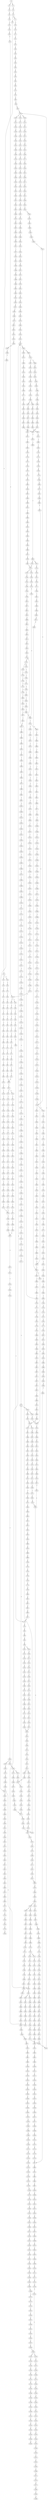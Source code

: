 strict digraph  {
	S0 -> S1 [ label = T ];
	S0 -> S2 [ label = C ];
	S1 -> S3 [ label = G ];
	S2 -> S4 [ label = G ];
	S3 -> S5 [ label = G ];
	S4 -> S6 [ label = C ];
	S5 -> S7 [ label = A ];
	S5 -> S8 [ label = C ];
	S6 -> S9 [ label = A ];
	S7 -> S10 [ label = G ];
	S8 -> S11 [ label = G ];
	S9 -> S12 [ label = G ];
	S10 -> S13 [ label = A ];
	S11 -> S14 [ label = T ];
	S11 -> S15 [ label = C ];
	S12 -> S16 [ label = C ];
	S13 -> S17 [ label = C ];
	S14 -> S18 [ label = C ];
	S15 -> S19 [ label = C ];
	S16 -> S20 [ label = C ];
	S17 -> S21 [ label = C ];
	S18 -> S22 [ label = C ];
	S19 -> S23 [ label = C ];
	S20 -> S24 [ label = G ];
	S21 -> S25 [ label = C ];
	S22 -> S26 [ label = C ];
	S23 -> S27 [ label = C ];
	S24 -> S28 [ label = G ];
	S25 -> S29 [ label = C ];
	S26 -> S30 [ label = C ];
	S27 -> S31 [ label = C ];
	S28 -> S32 [ label = C ];
	S28 -> S33 [ label = T ];
	S29 -> S34 [ label = C ];
	S30 -> S35 [ label = A ];
	S31 -> S36 [ label = A ];
	S32 -> S37 [ label = A ];
	S33 -> S38 [ label = G ];
	S34 -> S39 [ label = C ];
	S35 -> S40 [ label = C ];
	S36 -> S41 [ label = C ];
	S37 -> S42 [ label = C ];
	S38 -> S43 [ label = G ];
	S39 -> S44 [ label = T ];
	S40 -> S45 [ label = T ];
	S41 -> S46 [ label = T ];
	S42 -> S47 [ label = T ];
	S43 -> S48 [ label = A ];
	S44 -> S49 [ label = T ];
	S45 -> S50 [ label = T ];
	S46 -> S51 [ label = T ];
	S47 -> S52 [ label = T ];
	S48 -> S53 [ label = A ];
	S49 -> S54 [ label = C ];
	S50 -> S55 [ label = G ];
	S51 -> S56 [ label = T ];
	S52 -> S57 [ label = C ];
	S53 -> S58 [ label = G ];
	S54 -> S59 [ label = A ];
	S55 -> S60 [ label = A ];
	S56 -> S61 [ label = A ];
	S57 -> S62 [ label = A ];
	S58 -> S63 [ label = A ];
	S59 -> S64 [ label = G ];
	S60 -> S65 [ label = G ];
	S61 -> S66 [ label = G ];
	S62 -> S67 [ label = G ];
	S63 -> S68 [ label = A ];
	S64 -> S69 [ label = A ];
	S65 -> S70 [ label = C ];
	S66 -> S71 [ label = C ];
	S67 -> S72 [ label = C ];
	S68 -> S73 [ label = C ];
	S69 -> S74 [ label = G ];
	S70 -> S75 [ label = C ];
	S71 -> S76 [ label = C ];
	S72 -> S77 [ label = C ];
	S73 -> S78 [ label = G ];
	S74 -> S79 [ label = G ];
	S75 -> S80 [ label = G ];
	S76 -> S81 [ label = G ];
	S77 -> S82 [ label = G ];
	S78 -> S83 [ label = G ];
	S79 -> S84 [ label = T ];
	S80 -> S85 [ label = C ];
	S81 -> S86 [ label = T ];
	S82 -> S87 [ label = C ];
	S83 -> S88 [ label = C ];
	S84 -> S89 [ label = C ];
	S85 -> S90 [ label = C ];
	S86 -> S91 [ label = C ];
	S87 -> S92 [ label = C ];
	S88 -> S93 [ label = A ];
	S89 -> S94 [ label = C ];
	S90 -> S95 [ label = C ];
	S91 -> S96 [ label = C ];
	S92 -> S97 [ label = C ];
	S93 -> S98 [ label = C ];
	S94 -> S99 [ label = C ];
	S95 -> S100 [ label = C ];
	S96 -> S101 [ label = C ];
	S97 -> S100 [ label = C ];
	S98 -> S102 [ label = C ];
	S98 -> S103 [ label = T ];
	S99 -> S104 [ label = T ];
	S99 -> S105 [ label = A ];
	S99 -> S106 [ label = G ];
	S100 -> S107 [ label = T ];
	S101 -> S108 [ label = A ];
	S102 -> S109 [ label = G ];
	S103 -> S110 [ label = G ];
	S104 -> S111 [ label = T ];
	S105 -> S112 [ label = G ];
	S106 -> S113 [ label = G ];
	S107 -> S114 [ label = T ];
	S107 -> S115 [ label = C ];
	S108 -> S116 [ label = C ];
	S109 -> S117 [ label = G ];
	S110 -> S118 [ label = G ];
	S111 -> S119 [ label = C ];
	S112 -> S120 [ label = A ];
	S113 -> S121 [ label = A ];
	S114 -> S122 [ label = C ];
	S115 -> S123 [ label = C ];
	S116 -> S124 [ label = C ];
	S117 -> S125 [ label = G ];
	S118 -> S126 [ label = G ];
	S119 -> S127 [ label = T ];
	S120 -> S128 [ label = G ];
	S121 -> S129 [ label = G ];
	S122 -> S130 [ label = A ];
	S123 -> S131 [ label = A ];
	S124 -> S132 [ label = A ];
	S125 -> S133 [ label = A ];
	S126 -> S134 [ label = A ];
	S127 -> S135 [ label = C ];
	S128 -> S136 [ label = C ];
	S129 -> S137 [ label = G ];
	S130 -> S138 [ label = C ];
	S131 -> S139 [ label = C ];
	S132 -> S140 [ label = C ];
	S133 -> S141 [ label = A ];
	S134 -> S142 [ label = A ];
	S135 -> S143 [ label = G ];
	S136 -> S144 [ label = C ];
	S137 -> S145 [ label = C ];
	S138 -> S146 [ label = G ];
	S139 -> S147 [ label = C ];
	S140 -> S148 [ label = C ];
	S141 -> S149 [ label = T ];
	S142 -> S150 [ label = C ];
	S143 -> S151 [ label = T ];
	S144 -> S152 [ label = A ];
	S145 -> S153 [ label = G ];
	S146 -> S154 [ label = C ];
	S147 -> S155 [ label = C ];
	S148 -> S156 [ label = G ];
	S149 -> S157 [ label = T ];
	S150 -> S158 [ label = T ];
	S151 -> S159 [ label = A ];
	S152 -> S160 [ label = C ];
	S153 -> S161 [ label = T ];
	S154 -> S162 [ label = T ];
	S155 -> S163 [ label = G ];
	S156 -> S164 [ label = A ];
	S157 -> S165 [ label = G ];
	S158 -> S166 [ label = G ];
	S159 -> S167 [ label = C ];
	S160 -> S168 [ label = G ];
	S161 -> S169 [ label = G ];
	S162 -> S170 [ label = C ];
	S163 -> S171 [ label = C ];
	S164 -> S172 [ label = T ];
	S165 -> S173 [ label = A ];
	S166 -> S174 [ label = G ];
	S167 -> S175 [ label = G ];
	S168 -> S176 [ label = G ];
	S169 -> S177 [ label = G ];
	S170 -> S178 [ label = C ];
	S171 -> S179 [ label = C ];
	S172 -> S180 [ label = C ];
	S173 -> S181 [ label = A ];
	S174 -> S182 [ label = A ];
	S175 -> S183 [ label = G ];
	S176 -> S184 [ label = T ];
	S177 -> S185 [ label = T ];
	S178 -> S186 [ label = G ];
	S179 -> S187 [ label = G ];
	S180 -> S188 [ label = G ];
	S181 -> S189 [ label = C ];
	S182 -> S190 [ label = C ];
	S183 -> S191 [ label = C ];
	S184 -> S192 [ label = T ];
	S185 -> S193 [ label = A ];
	S186 -> S194 [ label = G ];
	S187 -> S195 [ label = G ];
	S188 -> S196 [ label = G ];
	S189 -> S197 [ label = C ];
	S190 -> S198 [ label = C ];
	S191 -> S199 [ label = T ];
	S192 -> S200 [ label = A ];
	S193 -> S201 [ label = T ];
	S194 -> S202 [ label = T ];
	S195 -> S203 [ label = T ];
	S196 -> S204 [ label = T ];
	S197 -> S205 [ label = C ];
	S198 -> S206 [ label = C ];
	S199 -> S207 [ label = A ];
	S200 -> S208 [ label = C ];
	S201 -> S209 [ label = G ];
	S202 -> S210 [ label = T ];
	S203 -> S211 [ label = C ];
	S204 -> S212 [ label = T ];
	S205 -> S213 [ label = G ];
	S206 -> S214 [ label = G ];
	S207 -> S215 [ label = C ];
	S208 -> S216 [ label = T ];
	S209 -> S217 [ label = A ];
	S210 -> S218 [ label = G ];
	S211 -> S219 [ label = C ];
	S212 -> S220 [ label = C ];
	S213 -> S221 [ label = T ];
	S214 -> S222 [ label = T ];
	S215 -> S223 [ label = T ];
	S216 -> S224 [ label = G ];
	S217 -> S225 [ label = G ];
	S218 -> S226 [ label = C ];
	S219 -> S227 [ label = C ];
	S220 -> S228 [ label = C ];
	S221 -> S229 [ label = C ];
	S222 -> S230 [ label = C ];
	S223 -> S231 [ label = G ];
	S224 -> S232 [ label = C ];
	S225 -> S233 [ label = C ];
	S226 -> S234 [ label = A ];
	S227 -> S235 [ label = A ];
	S228 -> S236 [ label = A ];
	S229 -> S237 [ label = T ];
	S230 -> S238 [ label = T ];
	S231 -> S239 [ label = G ];
	S232 -> S240 [ label = A ];
	S233 -> S241 [ label = G ];
	S234 -> S242 [ label = C ];
	S235 -> S243 [ label = G ];
	S236 -> S244 [ label = G ];
	S237 -> S245 [ label = C ];
	S238 -> S245 [ label = C ];
	S239 -> S246 [ label = T ];
	S240 -> S247 [ label = G ];
	S241 -> S248 [ label = G ];
	S242 -> S249 [ label = T ];
	S243 -> S250 [ label = T ];
	S244 -> S251 [ label = T ];
	S245 -> S252 [ label = G ];
	S246 -> S253 [ label = G ];
	S247 -> S254 [ label = A ];
	S248 -> S255 [ label = T ];
	S249 -> S256 [ label = G ];
	S250 -> S257 [ label = G ];
	S251 -> S258 [ label = G ];
	S252 -> S259 [ label = G ];
	S253 -> S260 [ label = C ];
	S254 -> S261 [ label = C ];
	S255 -> S262 [ label = C ];
	S256 -> S263 [ label = G ];
	S257 -> S264 [ label = G ];
	S258 -> S265 [ label = G ];
	S259 -> S266 [ label = C ];
	S260 -> S267 [ label = T ];
	S261 -> S268 [ label = G ];
	S262 -> S269 [ label = G ];
	S263 -> S270 [ label = T ];
	S264 -> S271 [ label = T ];
	S265 -> S272 [ label = T ];
	S266 -> S273 [ label = A ];
	S267 -> S274 [ label = A ];
	S268 -> S275 [ label = G ];
	S269 -> S276 [ label = C ];
	S270 -> S277 [ label = C ];
	S271 -> S278 [ label = C ];
	S272 -> S278 [ label = C ];
	S273 -> S279 [ label = C ];
	S274 -> S280 [ label = C ];
	S275 -> S281 [ label = A ];
	S276 -> S282 [ label = A ];
	S277 -> S283 [ label = G ];
	S278 -> S284 [ label = G ];
	S279 -> S285 [ label = C ];
	S280 -> S286 [ label = T ];
	S281 -> S287 [ label = C ];
	S282 -> S288 [ label = C ];
	S283 -> S289 [ label = T ];
	S284 -> S290 [ label = T ];
	S285 -> S291 [ label = G ];
	S286 -> S292 [ label = G ];
	S287 -> S293 [ label = A ];
	S288 -> S294 [ label = G ];
	S289 -> S295 [ label = C ];
	S290 -> S296 [ label = C ];
	S291 -> S297 [ label = A ];
	S292 -> S298 [ label = T ];
	S293 -> S299 [ label = C ];
	S294 -> S300 [ label = C ];
	S295 -> S301 [ label = C ];
	S296 -> S301 [ label = C ];
	S297 -> S302 [ label = G ];
	S297 -> S303 [ label = A ];
	S298 -> S304 [ label = A ];
	S299 -> S305 [ label = A ];
	S300 -> S306 [ label = G ];
	S301 -> S307 [ label = G ];
	S302 -> S308 [ label = T ];
	S303 -> S309 [ label = T ];
	S304 -> S310 [ label = A ];
	S305 -> S311 [ label = C ];
	S306 -> S312 [ label = C ];
	S307 -> S313 [ label = T ];
	S308 -> S314 [ label = C ];
	S309 -> S315 [ label = G ];
	S310 -> S316 [ label = C ];
	S311 -> S317 [ label = C ];
	S312 -> S318 [ label = G ];
	S313 -> S319 [ label = C ];
	S314 -> S320 [ label = C ];
	S315 -> S321 [ label = T ];
	S316 -> S322 [ label = A ];
	S317 -> S323 [ label = T ];
	S318 -> S324 [ label = C ];
	S318 -> S325 [ label = G ];
	S319 -> S326 [ label = A ];
	S320 -> S327 [ label = A ];
	S320 -> S328 [ label = T ];
	S321 -> S329 [ label = A ];
	S322 -> S330 [ label = C ];
	S323 -> S331 [ label = C ];
	S324 -> S332 [ label = G ];
	S325 -> S333 [ label = C ];
	S326 -> S334 [ label = C ];
	S327 -> S335 [ label = G ];
	S328 -> S336 [ label = C ];
	S329 -> S337 [ label = G ];
	S330 -> S338 [ label = A ];
	S331 -> S339 [ label = T ];
	S332 -> S340 [ label = T ];
	S333 -> S341 [ label = T ];
	S334 -> S342 [ label = C ];
	S335 -> S343 [ label = T ];
	S335 -> S344 [ label = C ];
	S336 -> S345 [ label = G ];
	S337 -> S346 [ label = T ];
	S338 -> S347 [ label = C ];
	S339 -> S348 [ label = A ];
	S340 -> S349 [ label = C ];
	S341 -> S350 [ label = G ];
	S342 -> S351 [ label = C ];
	S342 -> S352 [ label = G ];
	S343 -> S353 [ label = A ];
	S344 -> S354 [ label = T ];
	S345 -> S355 [ label = A ];
	S346 -> S356 [ label = T ];
	S347 -> S357 [ label = G ];
	S348 -> S358 [ label = G ];
	S349 -> S359 [ label = G ];
	S350 -> S360 [ label = G ];
	S351 -> S361 [ label = T ];
	S352 -> S362 [ label = A ];
	S353 -> S363 [ label = G ];
	S354 -> S364 [ label = T ];
	S355 -> S365 [ label = A ];
	S356 -> S366 [ label = T ];
	S357 -> S367 [ label = C ];
	S358 -> S368 [ label = A ];
	S359 -> S369 [ label = A ];
	S360 -> S370 [ label = A ];
	S361 -> S371 [ label = G ];
	S362 -> S372 [ label = A ];
	S362 -> S373 [ label = G ];
	S363 -> S374 [ label = G ];
	S363 -> S375 [ label = C ];
	S364 -> S376 [ label = C ];
	S365 -> S377 [ label = C ];
	S366 -> S378 [ label = C ];
	S367 -> S379 [ label = T ];
	S368 -> S380 [ label = A ];
	S369 -> S381 [ label = C ];
	S370 -> S382 [ label = A ];
	S371 -> S383 [ label = T ];
	S372 -> S384 [ label = T ];
	S373 -> S385 [ label = T ];
	S374 -> S386 [ label = G ];
	S375 -> S387 [ label = T ];
	S376 -> S388 [ label = A ];
	S377 -> S389 [ label = T ];
	S378 -> S390 [ label = A ];
	S379 -> S391 [ label = C ];
	S380 -> S392 [ label = C ];
	S381 -> S393 [ label = G ];
	S382 -> S394 [ label = T ];
	S383 -> S395 [ label = C ];
	S384 -> S396 [ label = C ];
	S385 -> S314 [ label = C ];
	S386 -> S397 [ label = T ];
	S387 -> S398 [ label = C ];
	S388 -> S399 [ label = C ];
	S389 -> S400 [ label = T ];
	S390 -> S401 [ label = C ];
	S391 -> S402 [ label = C ];
	S392 -> S403 [ label = G ];
	S393 -> S404 [ label = C ];
	S394 -> S405 [ label = G ];
	S395 -> S406 [ label = C ];
	S396 -> S407 [ label = C ];
	S397 -> S408 [ label = C ];
	S398 -> S409 [ label = C ];
	S399 -> S410 [ label = G ];
	S400 -> S411 [ label = C ];
	S401 -> S412 [ label = T ];
	S402 -> S413 [ label = T ];
	S403 -> S414 [ label = A ];
	S404 -> S415 [ label = G ];
	S405 -> S416 [ label = G ];
	S406 -> S417 [ label = T ];
	S407 -> S418 [ label = T ];
	S408 -> S419 [ label = A ];
	S409 -> S420 [ label = A ];
	S410 -> S421 [ label = C ];
	S411 -> S422 [ label = A ];
	S412 -> S423 [ label = C ];
	S413 -> S424 [ label = A ];
	S414 -> S425 [ label = G ];
	S415 -> S426 [ label = C ];
	S416 -> S427 [ label = G ];
	S417 -> S428 [ label = A ];
	S417 -> S429 [ label = T ];
	S418 -> S430 [ label = C ];
	S419 -> S431 [ label = C ];
	S420 -> S432 [ label = C ];
	S421 -> S433 [ label = C ];
	S422 -> S434 [ label = A ];
	S423 -> S435 [ label = C ];
	S424 -> S436 [ label = G ];
	S425 -> S437 [ label = G ];
	S426 -> S438 [ label = C ];
	S427 -> S439 [ label = G ];
	S428 -> S440 [ label = C ];
	S429 -> S441 [ label = G ];
	S430 -> S442 [ label = G ];
	S431 -> S443 [ label = T ];
	S432 -> S444 [ label = C ];
	S433 -> S445 [ label = C ];
	S434 -> S446 [ label = C ];
	S435 -> S447 [ label = T ];
	S436 -> S448 [ label = A ];
	S437 -> S449 [ label = T ];
	S438 -> S450 [ label = T ];
	S439 -> S451 [ label = T ];
	S440 -> S452 [ label = T ];
	S441 -> S453 [ label = A ];
	S441 -> S454 [ label = T ];
	S442 -> S455 [ label = A ];
	S443 -> S456 [ label = C ];
	S444 -> S457 [ label = G ];
	S445 -> S458 [ label = T ];
	S446 -> S459 [ label = C ];
	S446 -> S460 [ label = T ];
	S447 -> S461 [ label = T ];
	S448 -> S462 [ label = A ];
	S449 -> S463 [ label = G ];
	S450 -> S464 [ label = C ];
	S451 -> S465 [ label = C ];
	S452 -> S466 [ label = A ];
	S453 -> S467 [ label = A ];
	S454 -> S468 [ label = A ];
	S455 -> S469 [ label = A ];
	S456 -> S470 [ label = G ];
	S457 -> S471 [ label = G ];
	S458 -> S472 [ label = T ];
	S459 -> S473 [ label = G ];
	S460 -> S474 [ label = G ];
	S461 -> S475 [ label = T ];
	S462 -> S476 [ label = C ];
	S463 -> S477 [ label = T ];
	S464 -> S478 [ label = G ];
	S465 -> S479 [ label = C ];
	S466 -> S480 [ label = C ];
	S467 -> S481 [ label = C ];
	S468 -> S482 [ label = G ];
	S469 -> S377 [ label = C ];
	S470 -> S483 [ label = C ];
	S471 -> S484 [ label = A ];
	S472 -> S485 [ label = C ];
	S473 -> S486 [ label = G ];
	S474 -> S487 [ label = G ];
	S474 -> S488 [ label = C ];
	S475 -> S489 [ label = C ];
	S476 -> S490 [ label = T ];
	S477 -> S491 [ label = C ];
	S478 -> S492 [ label = G ];
	S479 -> S493 [ label = G ];
	S480 -> S494 [ label = C ];
	S481 -> S495 [ label = T ];
	S482 -> S496 [ label = G ];
	S483 -> S497 [ label = T ];
	S484 -> S498 [ label = C ];
	S485 -> S499 [ label = A ];
	S486 -> S500 [ label = C ];
	S487 -> S501 [ label = C ];
	S488 -> S502 [ label = C ];
	S489 -> S503 [ label = A ];
	S490 -> S504 [ label = T ];
	S491 -> S505 [ label = C ];
	S492 -> S506 [ label = G ];
	S493 -> S507 [ label = C ];
	S494 -> S508 [ label = A ];
	S495 -> S509 [ label = T ];
	S496 -> S510 [ label = A ];
	S497 -> S511 [ label = T ];
	S498 -> S512 [ label = G ];
	S499 -> S513 [ label = T ];
	S500 -> S514 [ label = C ];
	S501 -> S515 [ label = C ];
	S502 -> S516 [ label = C ];
	S503 -> S517 [ label = T ];
	S504 -> S518 [ label = C ];
	S505 -> S519 [ label = C ];
	S506 -> S520 [ label = C ];
	S507 -> S521 [ label = C ];
	S508 -> S522 [ label = G ];
	S509 -> S523 [ label = C ];
	S510 -> S524 [ label = G ];
	S511 -> S525 [ label = C ];
	S512 -> S526 [ label = T ];
	S513 -> S527 [ label = C ];
	S514 -> S528 [ label = C ];
	S515 -> S529 [ label = C ];
	S516 -> S530 [ label = T ];
	S517 -> S531 [ label = C ];
	S518 -> S532 [ label = A ];
	S519 -> S533 [ label = T ];
	S520 -> S534 [ label = T ];
	S521 -> S535 [ label = G ];
	S522 -> S536 [ label = G ];
	S523 -> S537 [ label = A ];
	S524 -> S538 [ label = A ];
	S525 -> S539 [ label = A ];
	S526 -> S540 [ label = C ];
	S527 -> S541 [ label = C ];
	S528 -> S542 [ label = A ];
	S529 -> S543 [ label = A ];
	S530 -> S544 [ label = A ];
	S531 -> S545 [ label = C ];
	S532 -> S434 [ label = A ];
	S533 -> S546 [ label = G ];
	S534 -> S547 [ label = C ];
	S535 -> S548 [ label = G ];
	S536 -> S549 [ label = A ];
	S537 -> S434 [ label = A ];
	S538 -> S550 [ label = G ];
	S539 -> S551 [ label = T ];
	S540 -> S552 [ label = G ];
	S541 -> S553 [ label = A ];
	S542 -> S554 [ label = G ];
	S543 -> S555 [ label = G ];
	S544 -> S556 [ label = G ];
	S545 -> S557 [ label = A ];
	S546 -> S558 [ label = T ];
	S547 -> S559 [ label = A ];
	S548 -> S560 [ label = A ];
	S549 -> S561 [ label = G ];
	S550 -> S562 [ label = G ];
	S551 -> S563 [ label = C ];
	S552 -> S564 [ label = T ];
	S553 -> S565 [ label = G ];
	S554 -> S566 [ label = T ];
	S555 -> S567 [ label = G ];
	S556 -> S568 [ label = G ];
	S557 -> S565 [ label = G ];
	S558 -> S569 [ label = C ];
	S559 -> S570 [ label = C ];
	S560 -> S571 [ label = A ];
	S561 -> S572 [ label = A ];
	S562 -> S573 [ label = T ];
	S563 -> S574 [ label = C ];
	S564 -> S575 [ label = G ];
	S565 -> S576 [ label = A ];
	S566 -> S577 [ label = T ];
	S567 -> S578 [ label = T ];
	S568 -> S579 [ label = T ];
	S569 -> S580 [ label = C ];
	S570 -> S581 [ label = G ];
	S571 -> S582 [ label = C ];
	S572 -> S583 [ label = G ];
	S573 -> S584 [ label = C ];
	S574 -> S553 [ label = A ];
	S575 -> S585 [ label = A ];
	S576 -> S586 [ label = A ];
	S577 -> S587 [ label = G ];
	S578 -> S588 [ label = G ];
	S579 -> S589 [ label = G ];
	S580 -> S417 [ label = T ];
	S581 -> S590 [ label = T ];
	S582 -> S591 [ label = T ];
	S583 -> S592 [ label = T ];
	S584 -> S593 [ label = C ];
	S585 -> S594 [ label = C ];
	S586 -> S595 [ label = C ];
	S587 -> S596 [ label = T ];
	S588 -> S597 [ label = C ];
	S588 -> S598 [ label = G ];
	S589 -> S599 [ label = T ];
	S590 -> S600 [ label = C ];
	S591 -> S601 [ label = G ];
	S592 -> S602 [ label = C ];
	S593 -> S99 [ label = C ];
	S594 -> S603 [ label = C ];
	S595 -> S604 [ label = C ];
	S596 -> S605 [ label = G ];
	S597 -> S606 [ label = G ];
	S598 -> S607 [ label = G ];
	S599 -> S608 [ label = G ];
	S600 -> S609 [ label = C ];
	S601 -> S610 [ label = C ];
	S602 -> S611 [ label = A ];
	S603 -> S612 [ label = G ];
	S604 -> S613 [ label = A ];
	S604 -> S614 [ label = G ];
	S605 -> S615 [ label = C ];
	S606 -> S616 [ label = C ];
	S607 -> S617 [ label = C ];
	S608 -> S618 [ label = C ];
	S609 -> S619 [ label = A ];
	S610 -> S620 [ label = A ];
	S611 -> S621 [ label = G ];
	S612 -> S622 [ label = G ];
	S613 -> S623 [ label = G ];
	S613 -> S624 [ label = C ];
	S614 -> S625 [ label = G ];
	S615 -> S626 [ label = G ];
	S616 -> S627 [ label = G ];
	S617 -> S628 [ label = T ];
	S618 -> S629 [ label = G ];
	S619 -> S630 [ label = G ];
	S620 -> S631 [ label = A ];
	S621 -> S632 [ label = G ];
	S622 -> S633 [ label = T ];
	S623 -> S634 [ label = A ];
	S624 -> S635 [ label = C ];
	S625 -> S636 [ label = A ];
	S626 -> S637 [ label = T ];
	S627 -> S638 [ label = T ];
	S628 -> S639 [ label = T ];
	S629 -> S640 [ label = T ];
	S630 -> S641 [ label = C ];
	S631 -> S642 [ label = C ];
	S632 -> S643 [ label = A ];
	S633 -> S644 [ label = C ];
	S634 -> S645 [ label = C ];
	S635 -> S646 [ label = A ];
	S636 -> S647 [ label = C ];
	S637 -> S648 [ label = C ];
	S638 -> S649 [ label = C ];
	S639 -> S650 [ label = C ];
	S640 -> S651 [ label = C ];
	S641 -> S652 [ label = T ];
	S641 -> S653 [ label = G ];
	S642 -> S654 [ label = C ];
	S643 -> S655 [ label = C ];
	S644 -> S656 [ label = G ];
	S645 -> S657 [ label = T ];
	S646 -> S658 [ label = C ];
	S647 -> S659 [ label = G ];
	S648 -> S660 [ label = G ];
	S649 -> S661 [ label = G ];
	S650 -> S662 [ label = G ];
	S651 -> S660 [ label = G ];
	S652 -> S364 [ label = T ];
	S653 -> S663 [ label = A ];
	S654 -> S664 [ label = A ];
	S655 -> S665 [ label = C ];
	S656 -> S666 [ label = C ];
	S657 -> S667 [ label = C ];
	S658 -> S668 [ label = C ];
	S659 -> S669 [ label = C ];
	S660 -> S670 [ label = A ];
	S661 -> S671 [ label = T ];
	S662 -> S672 [ label = A ];
	S663 -> S673 [ label = G ];
	S664 -> S674 [ label = G ];
	S665 -> S675 [ label = A ];
	S666 -> S676 [ label = G ];
	S667 -> S677 [ label = C ];
	S668 -> S678 [ label = C ];
	S669 -> S679 [ label = C ];
	S670 -> S680 [ label = A ];
	S671 -> S681 [ label = G ];
	S672 -> S682 [ label = A ];
	S673 -> S683 [ label = T ];
	S674 -> S684 [ label = A ];
	S675 -> S685 [ label = G ];
	S676 -> S686 [ label = T ];
	S677 -> S687 [ label = C ];
	S678 -> S688 [ label = C ];
	S679 -> S689 [ label = C ];
	S680 -> S690 [ label = C ];
	S681 -> S691 [ label = C ];
	S682 -> S692 [ label = C ];
	S683 -> S693 [ label = C ];
	S684 -> S694 [ label = A ];
	S685 -> S695 [ label = T ];
	S686 -> S696 [ label = A ];
	S687 -> S697 [ label = A ];
	S688 -> S698 [ label = T ];
	S689 -> S699 [ label = A ];
	S690 -> S700 [ label = C ];
	S690 -> S701 [ label = A ];
	S691 -> S702 [ label = A ];
	S692 -> S703 [ label = A ];
	S693 -> S704 [ label = C ];
	S693 -> S705 [ label = T ];
	S694 -> S706 [ label = C ];
	S695 -> S707 [ label = C ];
	S696 -> S708 [ label = G ];
	S697 -> S709 [ label = T ];
	S698 -> S710 [ label = T ];
	S699 -> S711 [ label = T ];
	S700 -> S712 [ label = T ];
	S701 -> S713 [ label = C ];
	S702 -> S714 [ label = T ];
	S703 -> S715 [ label = C ];
	S704 -> S716 [ label = C ];
	S705 -> S717 [ label = C ];
	S706 -> S718 [ label = A ];
	S707 -> S719 [ label = T ];
	S708 -> S720 [ label = C ];
	S709 -> S721 [ label = C ];
	S710 -> S722 [ label = C ];
	S711 -> S723 [ label = C ];
	S712 -> S724 [ label = T ];
	S712 -> S725 [ label = G ];
	S713 -> S726 [ label = C ];
	S714 -> S727 [ label = C ];
	S715 -> S728 [ label = G ];
	S716 -> S729 [ label = T ];
	S716 -> S730 [ label = G ];
	S717 -> S731 [ label = G ];
	S718 -> S732 [ label = G ];
	S719 -> S733 [ label = C ];
	S720 -> S734 [ label = C ];
	S721 -> S735 [ label = T ];
	S722 -> S736 [ label = C ];
	S722 -> S737 [ label = G ];
	S723 -> S738 [ label = G ];
	S724 -> S739 [ label = C ];
	S725 -> S740 [ label = T ];
	S726 -> S741 [ label = C ];
	S727 -> S742 [ label = C ];
	S728 -> S743 [ label = C ];
	S729 -> S744 [ label = C ];
	S730 -> S745 [ label = C ];
	S731 -> S746 [ label = T ];
	S732 -> S747 [ label = C ];
	S733 -> S748 [ label = T ];
	S734 -> S749 [ label = G ];
	S735 -> S750 [ label = G ];
	S736 -> S751 [ label = T ];
	S737 -> S752 [ label = A ];
	S738 -> S753 [ label = T ];
	S739 -> S754 [ label = G ];
	S740 -> S755 [ label = C ];
	S741 -> S756 [ label = G ];
	S742 -> S757 [ label = G ];
	S743 -> S758 [ label = G ];
	S744 -> S759 [ label = C ];
	S745 -> S760 [ label = C ];
	S746 -> S761 [ label = C ];
	S747 -> S762 [ label = C ];
	S748 -> S763 [ label = G ];
	S749 -> S764 [ label = C ];
	S750 -> S765 [ label = C ];
	S751 -> S766 [ label = G ];
	S752 -> S767 [ label = T ];
	S753 -> S768 [ label = C ];
	S754 -> S769 [ label = T ];
	S755 -> S770 [ label = G ];
	S756 -> S771 [ label = T ];
	S757 -> S772 [ label = C ];
	S758 -> S773 [ label = C ];
	S759 -> S774 [ label = G ];
	S760 -> S775 [ label = T ];
	S761 -> S776 [ label = T ];
	S762 -> S777 [ label = G ];
	S763 -> S778 [ label = T ];
	S764 -> S779 [ label = T ];
	S765 -> S780 [ label = C ];
	S766 -> S781 [ label = T ];
	S767 -> S782 [ label = C ];
	S768 -> S783 [ label = C ];
	S769 -> S784 [ label = A ];
	S770 -> S785 [ label = C ];
	S771 -> S786 [ label = A ];
	S772 -> S787 [ label = A ];
	S773 -> S788 [ label = A ];
	S774 -> S789 [ label = G ];
	S775 -> S790 [ label = G ];
	S776 -> S791 [ label = G ];
	S777 -> S792 [ label = T ];
	S778 -> S793 [ label = A ];
	S779 -> S794 [ label = G ];
	S780 -> S795 [ label = A ];
	S781 -> S796 [ label = C ];
	S782 -> S797 [ label = G ];
	S783 -> S798 [ label = T ];
	S784 -> S799 [ label = C ];
	S785 -> S800 [ label = G ];
	S786 -> S801 [ label = C ];
	S787 -> S802 [ label = C ];
	S788 -> S803 [ label = C ];
	S789 -> S804 [ label = T ];
	S790 -> S805 [ label = T ];
	S791 -> S806 [ label = T ];
	S792 -> S807 [ label = C ];
	S794 -> S808 [ label = G ];
	S795 -> S809 [ label = G ];
	S796 -> S810 [ label = C ];
	S797 -> S811 [ label = T ];
	S798 -> S812 [ label = C ];
	S799 -> S813 [ label = T ];
	S800 -> S814 [ label = C ];
	S801 -> S815 [ label = G ];
	S802 -> S816 [ label = G ];
	S803 -> S817 [ label = G ];
	S804 -> S818 [ label = C ];
	S805 -> S819 [ label = C ];
	S806 -> S820 [ label = T ];
	S807 -> S821 [ label = C ];
	S808 -> S822 [ label = A ];
	S809 -> S823 [ label = T ];
	S810 -> S824 [ label = T ];
	S811 -> S825 [ label = T ];
	S812 -> S826 [ label = T ];
	S813 -> S827 [ label = T ];
	S814 -> S828 [ label = G ];
	S814 -> S829 [ label = A ];
	S815 -> S830 [ label = T ];
	S816 -> S831 [ label = T ];
	S817 -> S832 [ label = T ];
	S818 -> S833 [ label = T ];
	S819 -> S834 [ label = G ];
	S820 -> S835 [ label = C ];
	S821 -> S836 [ label = T ];
	S822 -> S837 [ label = A ];
	S823 -> S838 [ label = C ];
	S824 -> S429 [ label = T ];
	S825 -> S839 [ label = T ];
	S826 -> S840 [ label = T ];
	S827 -> S841 [ label = C ];
	S828 -> S842 [ label = A ];
	S829 -> S843 [ label = A ];
	S830 -> S844 [ label = C ];
	S831 -> S845 [ label = C ];
	S832 -> S846 [ label = C ];
	S833 -> S847 [ label = G ];
	S834 -> S848 [ label = C ];
	S835 -> S849 [ label = C ];
	S836 -> S850 [ label = C ];
	S837 -> S851 [ label = G ];
	S838 -> S852 [ label = G ];
	S839 -> S853 [ label = G ];
	S840 -> S854 [ label = C ];
	S841 -> S855 [ label = A ];
	S842 -> S856 [ label = G ];
	S843 -> S857 [ label = C ];
	S844 -> S858 [ label = C ];
	S845 -> S859 [ label = G ];
	S846 -> S860 [ label = C ];
	S847 -> S861 [ label = G ];
	S848 -> S800 [ label = G ];
	S849 -> S862 [ label = G ];
	S850 -> S863 [ label = T ];
	S851 -> S864 [ label = A ];
	S852 -> S865 [ label = T ];
	S853 -> S866 [ label = T ];
	S854 -> S867 [ label = T ];
	S855 -> S868 [ label = A ];
	S856 -> S869 [ label = C ];
	S857 -> S870 [ label = C ];
	S858 -> S871 [ label = A ];
	S859 -> S872 [ label = A ];
	S860 -> S873 [ label = A ];
	S861 -> S874 [ label = A ];
	S862 -> S875 [ label = T ];
	S863 -> S876 [ label = G ];
	S864 -> S877 [ label = A ];
	S865 -> S878 [ label = A ];
	S866 -> S879 [ label = A ];
	S867 -> S880 [ label = C ];
	S868 -> S881 [ label = G ];
	S869 -> S882 [ label = A ];
	S870 -> S883 [ label = C ];
	S871 -> S884 [ label = G ];
	S872 -> S885 [ label = G ];
	S873 -> S630 [ label = G ];
	S874 -> S886 [ label = G ];
	S875 -> S887 [ label = G ];
	S876 -> S888 [ label = T ];
	S877 -> S73 [ label = C ];
	S878 -> S889 [ label = A ];
	S879 -> S890 [ label = G ];
	S880 -> S891 [ label = G ];
	S881 -> S892 [ label = C ];
	S882 -> S893 [ label = G ];
	S883 -> S894 [ label = G ];
	S884 -> S641 [ label = C ];
	S885 -> S895 [ label = C ];
	S886 -> S896 [ label = G ];
	S887 -> S897 [ label = G ];
	S888 -> S898 [ label = C ];
	S889 -> S899 [ label = G ];
	S890 -> S900 [ label = G ];
	S891 -> S901 [ label = G ];
	S892 -> S902 [ label = G ];
	S893 -> S903 [ label = T ];
	S894 -> S904 [ label = T ];
	S895 -> S905 [ label = G ];
	S896 -> S906 [ label = G ];
	S897 -> S907 [ label = C ];
	S898 -> S908 [ label = G ];
	S899 -> S909 [ label = A ];
	S900 -> S910 [ label = A ];
	S901 -> S911 [ label = A ];
	S902 -> S912 [ label = A ];
	S903 -> S913 [ label = G ];
	S904 -> S914 [ label = A ];
	S905 -> S915 [ label = A ];
	S906 -> S916 [ label = T ];
	S907 -> S917 [ label = C ];
	S908 -> S918 [ label = T ];
	S909 -> S919 [ label = C ];
	S910 -> S920 [ label = A ];
	S911 -> S921 [ label = G ];
	S912 -> S922 [ label = G ];
	S913 -> S923 [ label = C ];
	S914 -> S924 [ label = C ];
	S915 -> S925 [ label = G ];
	S916 -> S926 [ label = G ];
	S917 -> S927 [ label = C ];
	S918 -> S928 [ label = G ];
	S919 -> S929 [ label = G ];
	S920 -> S930 [ label = A ];
	S921 -> S931 [ label = A ];
	S922 -> S932 [ label = T ];
	S923 -> S933 [ label = A ];
	S924 -> S934 [ label = A ];
	S925 -> S935 [ label = T ];
	S926 -> S936 [ label = T ];
	S927 -> S937 [ label = G ];
	S928 -> S938 [ label = G ];
	S929 -> S939 [ label = G ];
	S930 -> S940 [ label = G ];
	S931 -> S941 [ label = G ];
	S932 -> S942 [ label = C ];
	S933 -> S943 [ label = A ];
	S934 -> S944 [ label = G ];
	S935 -> S945 [ label = C ];
	S936 -> S946 [ label = T ];
	S937 -> S947 [ label = T ];
	S938 -> S948 [ label = T ];
	S939 -> S949 [ label = C ];
	S940 -> S950 [ label = G ];
	S941 -> S951 [ label = G ];
	S942 -> S704 [ label = C ];
	S943 -> S952 [ label = C ];
	S944 -> S953 [ label = C ];
	S945 -> S954 [ label = G ];
	S946 -> S955 [ label = C ];
	S947 -> S956 [ label = C ];
	S948 -> S957 [ label = A ];
	S949 -> S958 [ label = T ];
	S950 -> S959 [ label = T ];
	S951 -> S960 [ label = T ];
	S952 -> S961 [ label = A ];
	S953 -> S962 [ label = A ];
	S954 -> S963 [ label = A ];
	S955 -> S964 [ label = C ];
	S956 -> S965 [ label = C ];
	S957 -> S966 [ label = C ];
	S958 -> S967 [ label = C ];
	S959 -> S968 [ label = C ];
	S960 -> S584 [ label = C ];
	S961 -> S969 [ label = G ];
	S962 -> S970 [ label = G ];
	S963 -> S971 [ label = A ];
	S964 -> S972 [ label = A ];
	S965 -> S973 [ label = A ];
	S966 -> S974 [ label = C ];
	S967 -> S975 [ label = T ];
	S968 -> S976 [ label = C ];
	S969 -> S977 [ label = C ];
	S970 -> S978 [ label = G ];
	S971 -> S979 [ label = C ];
	S972 -> S980 [ label = G ];
	S973 -> S981 [ label = G ];
	S974 -> S982 [ label = G ];
	S975 -> S983 [ label = C ];
	S976 -> S984 [ label = C ];
	S977 -> S985 [ label = T ];
	S978 -> S986 [ label = T ];
	S979 -> S987 [ label = C ];
	S980 -> S988 [ label = C ];
	S981 -> S989 [ label = T ];
	S982 -> S990 [ label = G ];
	S983 -> S991 [ label = G ];
	S984 -> S992 [ label = G ];
	S985 -> S993 [ label = A ];
	S986 -> S994 [ label = G ];
	S987 -> S712 [ label = T ];
	S988 -> S995 [ label = A ];
	S989 -> S996 [ label = A ];
	S990 -> S997 [ label = T ];
	S991 -> S998 [ label = A ];
	S992 -> S999 [ label = A ];
	S993 -> S1000 [ label = C ];
	S994 -> S1001 [ label = C ];
	S995 -> S1002 [ label = G ];
	S996 -> S363 [ label = G ];
	S997 -> S1003 [ label = G ];
	S998 -> S1004 [ label = A ];
	S999 -> S1005 [ label = A ];
	S1000 -> S1006 [ label = G ];
	S1001 -> S1007 [ label = A ];
	S1002 -> S1008 [ label = A ];
	S1003 -> S1009 [ label = G ];
	S1004 -> S1010 [ label = G ];
	S1005 -> S1011 [ label = G ];
	S1006 -> S1012 [ label = A ];
	S1007 -> S1013 [ label = C ];
	S1008 -> S1014 [ label = T ];
	S1009 -> S1015 [ label = T ];
	S1010 -> S1016 [ label = T ];
	S1011 -> S1017 [ label = T ];
	S1012 -> S1018 [ label = G ];
	S1013 -> S1019 [ label = G ];
	S1014 -> S1020 [ label = A ];
	S1015 -> S1021 [ label = T ];
	S1016 -> S1022 [ label = C ];
	S1017 -> S1023 [ label = C ];
	S1018 -> S1024 [ label = A ];
	S1019 -> S1025 [ label = C ];
	S1020 -> S1026 [ label = A ];
	S1021 -> S1027 [ label = A ];
	S1022 -> S1028 [ label = G ];
	S1023 -> S1029 [ label = G ];
	S1024 -> S1030 [ label = A ];
	S1025 -> S1031 [ label = G ];
	S1026 -> S1032 [ label = A ];
	S1027 -> S1033 [ label = G ];
	S1028 -> S1034 [ label = C ];
	S1029 -> S1035 [ label = A ];
	S1030 -> S1036 [ label = C ];
	S1031 -> S1037 [ label = G ];
	S1032 -> S1038 [ label = A ];
	S1033 -> S1039 [ label = A ];
	S1034 -> S1040 [ label = G ];
	S1035 -> S1041 [ label = G ];
	S1036 -> S1042 [ label = T ];
	S1037 -> S1043 [ label = T ];
	S1038 -> S1044 [ label = A ];
	S1039 -> S1045 [ label = A ];
	S1040 -> S1046 [ label = G ];
	S1041 -> S1047 [ label = G ];
	S1042 -> S1048 [ label = G ];
	S1043 -> S1049 [ label = G ];
	S1044 -> S1050 [ label = C ];
	S1045 -> S1051 [ label = G ];
	S1046 -> S1052 [ label = C ];
	S1047 -> S1053 [ label = T ];
	S1048 -> S1054 [ label = G ];
	S1049 -> S1055 [ label = C ];
	S1050 -> S1056 [ label = T ];
	S1051 -> S1057 [ label = G ];
	S1052 -> S1058 [ label = T ];
	S1053 -> S1059 [ label = A ];
	S1054 -> S1060 [ label = C ];
	S1055 -> S1061 [ label = C ];
	S1056 -> S1062 [ label = T ];
	S1057 -> S1063 [ label = G ];
	S1058 -> S1064 [ label = A ];
	S1059 -> S1065 [ label = T ];
	S1060 -> S1066 [ label = G ];
	S1061 -> S1067 [ label = G ];
	S1062 -> S1068 [ label = T ];
	S1063 -> S1069 [ label = G ];
	S1064 -> S1070 [ label = T ];
	S1065 -> S1071 [ label = A ];
	S1066 -> S1072 [ label = C ];
	S1067 -> S1073 [ label = C ];
	S1068 -> S1074 [ label = G ];
	S1069 -> S1075 [ label = G ];
	S1070 -> S1076 [ label = A ];
	S1071 -> S1077 [ label = A ];
	S1072 -> S1078 [ label = A ];
	S1073 -> S1079 [ label = A ];
	S1074 -> S1080 [ label = C ];
	S1075 -> S1081 [ label = T ];
	S1076 -> S1082 [ label = G ];
	S1077 -> S1083 [ label = G ];
	S1078 -> S1084 [ label = G ];
	S1079 -> S1085 [ label = A ];
	S1080 -> S1086 [ label = C ];
	S1081 -> S1087 [ label = C ];
	S1082 -> S1088 [ label = T ];
	S1083 -> S1089 [ label = T ];
	S1084 -> S1090 [ label = C ];
	S1085 -> S1091 [ label = C ];
	S1086 -> S1092 [ label = G ];
	S1087 -> S1093 [ label = C ];
	S1088 -> S1094 [ label = A ];
	S1089 -> S1095 [ label = C ];
	S1090 -> S1096 [ label = G ];
	S1091 -> S1097 [ label = C ];
	S1092 -> S1098 [ label = T ];
	S1093 -> S1099 [ label = G ];
	S1094 -> S1100 [ label = G ];
	S1095 -> S1101 [ label = G ];
	S1096 -> S1102 [ label = G ];
	S1097 -> S1103 [ label = A ];
	S1098 -> S1104 [ label = A ];
	S1099 -> S1105 [ label = T ];
	S1100 -> S1106 [ label = C ];
	S1101 -> S1107 [ label = T ];
	S1102 -> S1108 [ label = G ];
	S1103 -> S1109 [ label = G ];
	S1104 -> S1110 [ label = G ];
	S1105 -> S1111 [ label = C ];
	S1106 -> S1112 [ label = C ];
	S1107 -> S1113 [ label = G ];
	S1108 -> S1114 [ label = T ];
	S1109 -> S1115 [ label = T ];
	S1110 -> S1116 [ label = C ];
	S1111 -> S1117 [ label = G ];
	S1112 -> S1118 [ label = G ];
	S1113 -> S1119 [ label = G ];
	S1114 -> S1120 [ label = G ];
	S1115 -> S1121 [ label = C ];
	S1116 -> S1122 [ label = C ];
	S1117 -> S1123 [ label = G ];
	S1118 -> S1124 [ label = A ];
	S1119 -> S1125 [ label = T ];
	S1120 -> S1126 [ label = C ];
	S1121 -> S1127 [ label = G ];
	S1122 -> S1128 [ label = G ];
	S1123 -> S1129 [ label = A ];
	S1124 -> S1130 [ label = A ];
	S1125 -> S957 [ label = A ];
	S1126 -> S1131 [ label = C ];
	S1127 -> S1132 [ label = C ];
	S1128 -> S1133 [ label = G ];
	S1129 -> S1134 [ label = A ];
	S1130 -> S1135 [ label = A ];
	S1131 -> S1136 [ label = G ];
	S1132 -> S1137 [ label = G ];
	S1133 -> S1138 [ label = T ];
	S1134 -> S1139 [ label = C ];
	S1135 -> S1140 [ label = C ];
	S1136 -> S1141 [ label = C ];
	S1137 -> S1142 [ label = C ];
	S1138 -> S1143 [ label = G ];
	S1139 -> S1144 [ label = A ];
	S1139 -> S1145 [ label = T ];
	S1140 -> S1146 [ label = C ];
	S1141 -> S1147 [ label = C ];
	S1142 -> S1148 [ label = A ];
	S1143 -> S1149 [ label = A ];
	S1144 -> S1150 [ label = G ];
	S1145 -> S1151 [ label = A ];
	S1146 -> S1152 [ label = C ];
	S1147 -> S1153 [ label = G ];
	S1148 -> S1154 [ label = G ];
	S1149 -> S1155 [ label = C ];
	S1150 -> S1156 [ label = G ];
	S1151 -> S1157 [ label = C ];
	S1152 -> S1158 [ label = C ];
	S1153 -> S1159 [ label = G ];
	S1154 -> S1160 [ label = C ];
	S1155 -> S1161 [ label = G ];
	S1156 -> S1162 [ label = A ];
	S1157 -> S1163 [ label = A ];
	S1158 -> S1164 [ label = G ];
	S1159 -> S1165 [ label = T ];
	S1160 -> S1166 [ label = C ];
	S1161 -> S1167 [ label = T ];
	S1162 -> S1168 [ label = A ];
	S1163 -> S1169 [ label = A ];
	S1164 -> S1170 [ label = A ];
	S1165 -> S1171 [ label = G ];
	S1166 -> S1172 [ label = G ];
	S1167 -> S1173 [ label = G ];
	S1168 -> S1174 [ label = T ];
	S1169 -> S1175 [ label = C ];
	S1170 -> S1176 [ label = C ];
	S1171 -> S1177 [ label = G ];
	S1172 -> S28 [ label = G ];
	S1173 -> S1178 [ label = G ];
	S1174 -> S1179 [ label = A ];
	S1175 -> S1180 [ label = G ];
	S1176 -> S1181 [ label = T ];
	S1177 -> S1182 [ label = T ];
	S1178 -> S1183 [ label = G ];
	S1179 -> S1184 [ label = G ];
	S1180 -> S1185 [ label = A ];
	S1181 -> S1186 [ label = A ];
	S1182 -> S1187 [ label = G ];
	S1183 -> S1188 [ label = T ];
	S1184 -> S1189 [ label = T ];
	S1185 -> S1190 [ label = A ];
	S1186 -> S1191 [ label = G ];
	S1187 -> S1192 [ label = G ];
	S1188 -> S1193 [ label = A ];
	S1189 -> S1194 [ label = C ];
	S1190 -> S1195 [ label = A ];
	S1191 -> S1196 [ label = A ];
	S1192 -> S1197 [ label = A ];
	S1193 -> S1198 [ label = C ];
	S1194 -> S1199 [ label = T ];
	S1195 -> S1200 [ label = A ];
	S1196 -> S1201 [ label = A ];
	S1197 -> S1202 [ label = A ];
	S1198 -> S1203 [ label = T ];
	S1199 -> S1204 [ label = C ];
	S1200 -> S1205 [ label = C ];
	S1201 -> S1206 [ label = T ];
	S1202 -> S1207 [ label = C ];
	S1203 -> S1208 [ label = A ];
	S1204 -> S1209 [ label = T ];
	S1205 -> S1210 [ label = A ];
	S1206 -> S1211 [ label = C ];
	S1207 -> S1212 [ label = C ];
	S1208 -> S1213 [ label = T ];
	S1209 -> S1214 [ label = C ];
	S1210 -> S1215 [ label = G ];
	S1211 -> S1216 [ label = G ];
	S1212 -> S1217 [ label = T ];
	S1213 -> S1218 [ label = T ];
	S1214 -> S1219 [ label = T ];
	S1215 -> S1220 [ label = A ];
	S1216 -> S1221 [ label = G ];
	S1217 -> S1222 [ label = C ];
	S1218 -> S1223 [ label = G ];
	S1219 -> S1224 [ label = G ];
	S1220 -> S1225 [ label = A ];
	S1221 -> S1226 [ label = G ];
	S1222 -> S1227 [ label = G ];
	S1223 -> S1228 [ label = G ];
	S1224 -> S1229 [ label = A ];
	S1225 -> S1230 [ label = G ];
	S1226 -> S1231 [ label = T ];
	S1227 -> S1232 [ label = G ];
	S1228 -> S1233 [ label = A ];
	S1229 -> S1234 [ label = G ];
	S1230 -> S1235 [ label = G ];
	S1231 -> S1236 [ label = A ];
	S1232 -> S1237 [ label = C ];
	S1233 -> S1238 [ label = A ];
	S1234 -> S1239 [ label = T ];
	S1235 -> S1240 [ label = G ];
	S1236 -> S1241 [ label = T ];
	S1237 -> S1242 [ label = A ];
	S1238 -> S1243 [ label = C ];
	S1239 -> S1244 [ label = A ];
	S1240 -> S1245 [ label = G ];
	S1241 -> S1246 [ label = C ];
	S1242 -> S1247 [ label = C ];
	S1243 -> S1248 [ label = G ];
	S1245 -> S1249 [ label = T ];
	S1246 -> S1250 [ label = C ];
	S1247 -> S1251 [ label = G ];
	S1248 -> S1252 [ label = G ];
	S1249 -> S1253 [ label = C ];
	S1250 -> S1254 [ label = C ];
	S1251 -> S1255 [ label = C ];
	S1252 -> S1256 [ label = T ];
	S1253 -> S1257 [ label = T ];
	S1254 -> S1258 [ label = G ];
	S1255 -> S1259 [ label = G ];
	S1256 -> S1260 [ label = A ];
	S1257 -> S1261 [ label = C ];
	S1258 -> S1262 [ label = A ];
	S1259 -> S1263 [ label = C ];
	S1260 -> S1264 [ label = C ];
	S1261 -> S1265 [ label = T ];
	S1262 -> S1266 [ label = A ];
	S1263 -> S318 [ label = G ];
	S1264 -> S1267 [ label = G ];
	S1265 -> S1268 [ label = C ];
	S1266 -> S1269 [ label = A ];
	S1267 -> S1270 [ label = A ];
	S1268 -> S1271 [ label = G ];
	S1269 -> S1272 [ label = G ];
	S1270 -> S1273 [ label = A ];
	S1271 -> S1274 [ label = T ];
	S1272 -> S1275 [ label = T ];
	S1273 -> S1276 [ label = G ];
	S1274 -> S1277 [ label = G ];
	S1275 -> S1278 [ label = G ];
	S1276 -> S1279 [ label = A ];
	S1277 -> S1280 [ label = G ];
	S1278 -> S1281 [ label = T ];
	S1279 -> S1282 [ label = A ];
	S1280 -> S1283 [ label = T ];
	S1281 -> S1284 [ label = C ];
	S1282 -> S1285 [ label = G ];
	S1283 -> S1286 [ label = A ];
	S1284 -> S1287 [ label = G ];
	S1285 -> S1288 [ label = T ];
	S1287 -> S1289 [ label = T ];
	S1288 -> S1290 [ label = G ];
	S1289 -> S1291 [ label = C ];
	S1290 -> S1292 [ label = T ];
	S1291 -> S1293 [ label = G ];
	S1292 -> S1294 [ label = C ];
	S1293 -> S1295 [ label = G ];
	S1294 -> S1296 [ label = C ];
	S1295 -> S1297 [ label = A ];
	S1296 -> S1298 [ label = T ];
	S1297 -> S1299 [ label = A ];
	S1298 -> S1300 [ label = G ];
	S1299 -> S1139 [ label = C ];
	S1300 -> S1301 [ label = G ];
	S1301 -> S1302 [ label = C ];
	S1302 -> S1303 [ label = C ];
	S1303 -> S1304 [ label = T ];
	S1304 -> S1305 [ label = G ];
	S1305 -> S1306 [ label = G ];
	S1306 -> S1307 [ label = G ];
	S1307 -> S1308 [ label = T ];
	S1308 -> S1309 [ label = C ];
	S1309 -> S1310 [ label = C ];
	S1310 -> S1311 [ label = C ];
	S1311 -> S1312 [ label = G ];
	S1312 -> S1313 [ label = A ];
	S1313 -> S1314 [ label = G ];
	S1314 -> S1315 [ label = T ];
	S1315 -> S1316 [ label = C ];
	S1316 -> S1317 [ label = C ];
	S1317 -> S327 [ label = A ];
}
